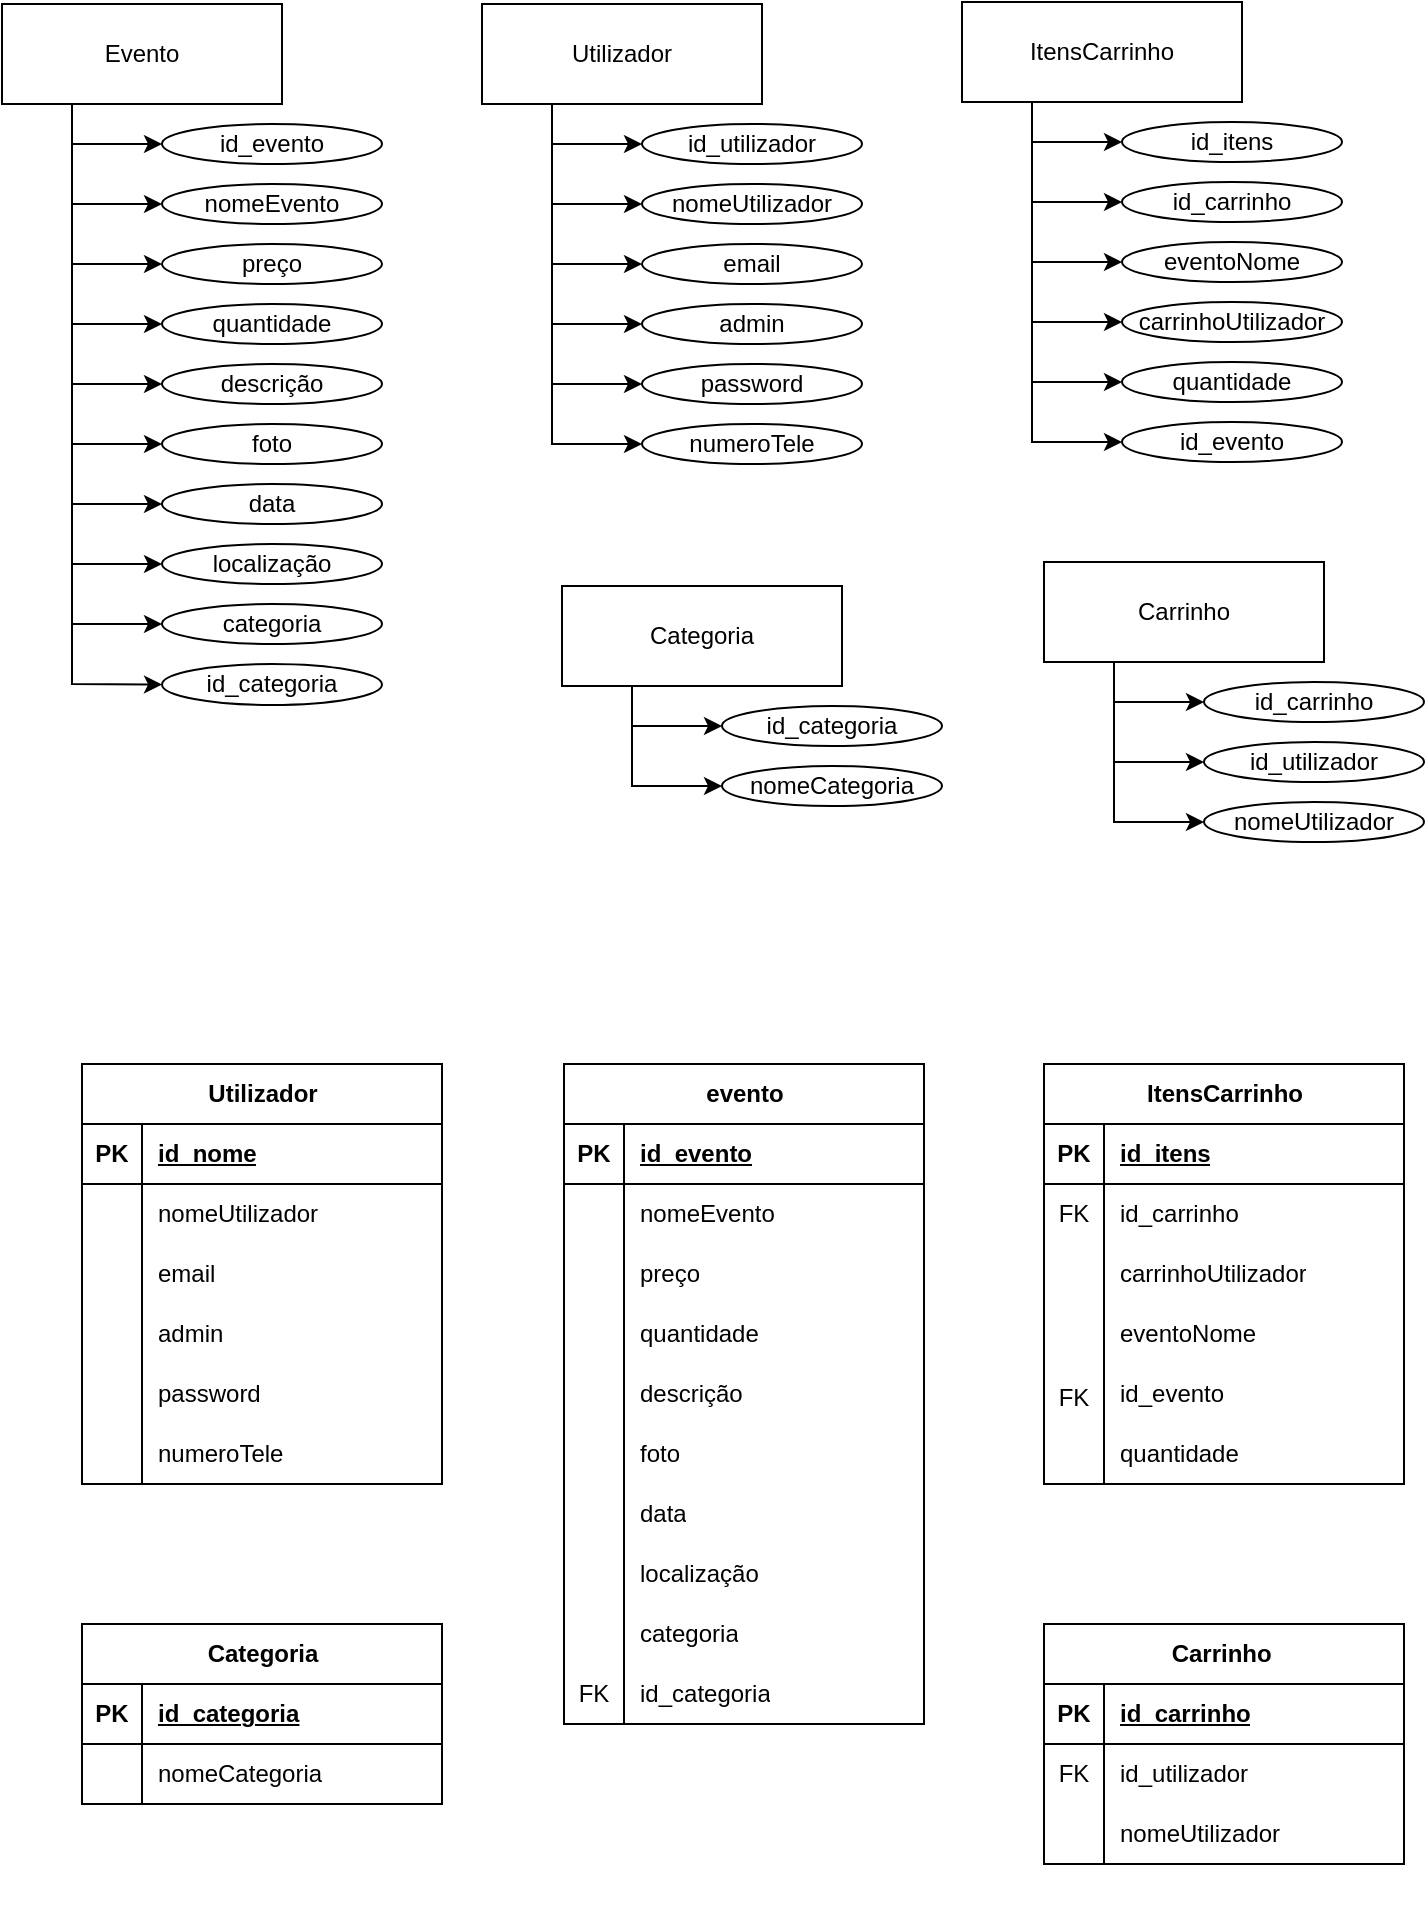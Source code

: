 <mxfile version="24.5.4" type="github">
  <diagram name="Página-1" id="ETvfB3xh4Qi0G8t4deMg">
    <mxGraphModel dx="1114" dy="600" grid="1" gridSize="10" guides="1" tooltips="1" connect="1" arrows="1" fold="1" page="1" pageScale="1" pageWidth="827" pageHeight="1169" math="0" shadow="0">
      <root>
        <mxCell id="0" />
        <mxCell id="1" parent="0" />
        <mxCell id="bmnRUb1ds4gR0uQBkhOw-1" value="Evento" style="rounded=0;whiteSpace=wrap;html=1;" vertex="1" parent="1">
          <mxGeometry x="40" y="150" width="140" height="50" as="geometry" />
        </mxCell>
        <mxCell id="bmnRUb1ds4gR0uQBkhOw-3" value="id_evento" style="ellipse;whiteSpace=wrap;html=1;" vertex="1" parent="1">
          <mxGeometry x="120" y="210" width="110" height="20" as="geometry" />
        </mxCell>
        <mxCell id="bmnRUb1ds4gR0uQBkhOw-5" value="nomeEvento" style="ellipse;whiteSpace=wrap;html=1;" vertex="1" parent="1">
          <mxGeometry x="120" y="240" width="110" height="20" as="geometry" />
        </mxCell>
        <mxCell id="bmnRUb1ds4gR0uQBkhOw-6" value="preço&lt;span style=&quot;color: rgba(0, 0, 0, 0); font-family: monospace; font-size: 0px; text-align: start; text-wrap: nowrap;&quot;&gt;%3CmxGraphModel%3E%3Croot%3E%3CmxCell%20id%3D%220%22%2F%3E%3CmxCell%20id%3D%221%22%20parent%3D%220%22%2F%3E%3CmxCell%20id%3D%222%22%20value%3D%22id_utilizador%22%20style%3D%22ellipse%3BwhiteSpace%3Dwrap%3Bhtml%3D1%3B%22%20vertex%3D%221%22%20parent%3D%221%22%3E%3CmxGeometry%20x%3D%22160%22%20y%3D%22210%22%20width%3D%22110%22%20height%3D%2230%22%20as%3D%22geometry%22%2F%3E%3C%2FmxCell%3E%3C%2Froot%3E%3C%2FmxGraphModel%3E&lt;/span&gt;" style="ellipse;whiteSpace=wrap;html=1;" vertex="1" parent="1">
          <mxGeometry x="120" y="270" width="110" height="20" as="geometry" />
        </mxCell>
        <mxCell id="bmnRUb1ds4gR0uQBkhOw-7" value="quantidade" style="ellipse;whiteSpace=wrap;html=1;" vertex="1" parent="1">
          <mxGeometry x="120" y="300" width="110" height="20" as="geometry" />
        </mxCell>
        <mxCell id="bmnRUb1ds4gR0uQBkhOw-8" value="descrição&lt;span style=&quot;color: rgba(0, 0, 0, 0); font-family: monospace; font-size: 0px; text-align: start; text-wrap: nowrap;&quot;&gt;%3CmxGraphModel%3E%3Croot%3E%3CmxCell%20id%3D%220%22%2F%3E%3CmxCell%20id%3D%221%22%20parent%3D%220%22%2F%3E%3CmxCell%20id%3D%222%22%20value%3D%22pre%C3%A7o%26lt%3Bspan%20style%3D%26quot%3Bcolor%3A%20rgba(0%2C%200%2C%200%2C%200)%3B%20font-family%3A%20monospace%3B%20font-size%3A%200px%3B%20text-align%3A%20start%3B%20text-wrap%3A%20nowrap%3B%26quot%3B%26gt%3B%253CmxGraphModel%253E%253Croot%253E%253CmxCell%2520id%253D%25220%2522%252F%253E%253CmxCell%2520id%253D%25221%2522%2520parent%253D%25220%2522%252F%253E%253CmxCell%2520id%253D%25222%2522%2520value%253D%2522id_utilizador%2522%2520style%253D%2522ellipse%253BwhiteSpace%253Dwrap%253Bhtml%253D1%253B%2522%2520vertex%253D%25221%2522%2520parent%253D%25221%2522%253E%253CmxGeometry%2520x%253D%2522160%2522%2520y%253D%2522210%2522%2520width%253D%2522110%2522%2520height%253D%252230%2522%2520as%253D%2522geometry%2522%252F%253E%253C%252FmxCell%253E%253C%252Froot%253E%253C%252FmxGraphModel%253E%26lt%3B%2Fspan%26gt%3B%22%20style%3D%22ellipse%3BwhiteSpace%3Dwrap%3Bhtml%3D1%3B%22%20vertex%3D%221%22%20parent%3D%221%22%3E%3CmxGeometry%20x%3D%22160%22%20y%3D%22290%22%20width%3D%22110%22%20height%3D%2230%22%20as%3D%22geometry%22%2F%3E%3C%2FmxCell%3E%3C%2Froot%3E%3C%2FmxGraphModel%3E&lt;/span&gt;" style="ellipse;whiteSpace=wrap;html=1;" vertex="1" parent="1">
          <mxGeometry x="120" y="330" width="110" height="20" as="geometry" />
        </mxCell>
        <mxCell id="bmnRUb1ds4gR0uQBkhOw-9" value="foto" style="ellipse;whiteSpace=wrap;html=1;" vertex="1" parent="1">
          <mxGeometry x="120" y="360" width="110" height="20" as="geometry" />
        </mxCell>
        <mxCell id="bmnRUb1ds4gR0uQBkhOw-10" value="data&lt;span style=&quot;color: rgba(0, 0, 0, 0); font-family: monospace; font-size: 0px; text-align: start; text-wrap: nowrap;&quot;&gt;%3CmxGraphModel%3E%3Croot%3E%3CmxCell%20id%3D%220%22%2F%3E%3CmxCell%20id%3D%221%22%20parent%3D%220%22%2F%3E%3CmxCell%20id%3D%222%22%20value%3D%22pre%C3%A7o%26lt%3Bspan%20style%3D%26quot%3Bcolor%3A%20rgba(0%2C%200%2C%200%2C%200)%3B%20font-family%3A%20monospace%3B%20font-size%3A%200px%3B%20text-align%3A%20start%3B%20text-wrap%3A%20nowrap%3B%26quot%3B%26gt%3B%253CmxGraphModel%253E%253Croot%253E%253CmxCell%2520id%253D%25220%2522%252F%253E%253CmxCell%2520id%253D%25221%2522%2520parent%253D%25220%2522%252F%253E%253CmxCell%2520id%253D%25222%2522%2520value%253D%2522id_utilizador%2522%2520style%253D%2522ellipse%253BwhiteSpace%253Dwrap%253Bhtml%253D1%253B%2522%2520vertex%253D%25221%2522%2520parent%253D%25221%2522%253E%253CmxGeometry%2520x%253D%2522160%2522%2520y%253D%2522210%2522%2520width%253D%2522110%2522%2520height%253D%252230%2522%2520as%253D%2522geometry%2522%252F%253E%253C%252FmxCell%253E%253C%252Froot%253E%253C%252FmxGraphModel%253E%26lt%3B%2Fspan%26gt%3B%22%20style%3D%22ellipse%3BwhiteSpace%3Dwrap%3Bhtml%3D1%3B%22%20vertex%3D%221%22%20parent%3D%221%22%3E%3CmxGeometry%20x%3D%22160%22%20y%3D%22290%22%20width%3D%22110%22%20height%3D%2230%22%20as%3D%22geometry%22%2F%3E%3C%2FmxCell%3E%3C%2Froot%3E%3C%2FmxGraphModel%3E&lt;/span&gt;" style="ellipse;whiteSpace=wrap;html=1;" vertex="1" parent="1">
          <mxGeometry x="120" y="390" width="110" height="20" as="geometry" />
        </mxCell>
        <mxCell id="bmnRUb1ds4gR0uQBkhOw-11" value="localização" style="ellipse;whiteSpace=wrap;html=1;" vertex="1" parent="1">
          <mxGeometry x="120" y="420" width="110" height="20" as="geometry" />
        </mxCell>
        <mxCell id="bmnRUb1ds4gR0uQBkhOw-13" value="id_categoria" style="ellipse;whiteSpace=wrap;html=1;" vertex="1" parent="1">
          <mxGeometry x="120" y="480" width="110" height="20.5" as="geometry" />
        </mxCell>
        <mxCell id="bmnRUb1ds4gR0uQBkhOw-14" value="categoria" style="ellipse;whiteSpace=wrap;html=1;" vertex="1" parent="1">
          <mxGeometry x="120" y="450" width="110" height="20" as="geometry" />
        </mxCell>
        <mxCell id="bmnRUb1ds4gR0uQBkhOw-15" value="" style="endArrow=classic;html=1;rounded=0;exitX=0.25;exitY=1;exitDx=0;exitDy=0;entryX=0;entryY=0.5;entryDx=0;entryDy=0;" edge="1" parent="1" source="bmnRUb1ds4gR0uQBkhOw-1" target="bmnRUb1ds4gR0uQBkhOw-3">
          <mxGeometry width="50" height="50" relative="1" as="geometry">
            <mxPoint x="350" y="410" as="sourcePoint" />
            <mxPoint x="400" y="360" as="targetPoint" />
            <Array as="points">
              <mxPoint x="75" y="220" />
            </Array>
          </mxGeometry>
        </mxCell>
        <mxCell id="bmnRUb1ds4gR0uQBkhOw-16" value="" style="endArrow=classic;html=1;rounded=0;exitX=0.25;exitY=1;exitDx=0;exitDy=0;entryX=0;entryY=0.5;entryDx=0;entryDy=0;" edge="1" parent="1" source="bmnRUb1ds4gR0uQBkhOw-1" target="bmnRUb1ds4gR0uQBkhOw-5">
          <mxGeometry width="50" height="50" relative="1" as="geometry">
            <mxPoint x="75" y="200" as="sourcePoint" />
            <mxPoint x="120" y="220" as="targetPoint" />
            <Array as="points">
              <mxPoint x="75" y="250" />
            </Array>
          </mxGeometry>
        </mxCell>
        <mxCell id="bmnRUb1ds4gR0uQBkhOw-17" value="" style="endArrow=classic;html=1;rounded=0;exitX=0.25;exitY=1;exitDx=0;exitDy=0;entryX=0;entryY=0.5;entryDx=0;entryDy=0;" edge="1" parent="1" source="bmnRUb1ds4gR0uQBkhOw-1" target="bmnRUb1ds4gR0uQBkhOw-6">
          <mxGeometry width="50" height="50" relative="1" as="geometry">
            <mxPoint x="75" y="260" as="sourcePoint" />
            <mxPoint x="120" y="280" as="targetPoint" />
            <Array as="points">
              <mxPoint x="75" y="280" />
            </Array>
          </mxGeometry>
        </mxCell>
        <mxCell id="bmnRUb1ds4gR0uQBkhOw-18" value="" style="endArrow=classic;html=1;rounded=0;exitX=0.25;exitY=1;exitDx=0;exitDy=0;entryX=0;entryY=0.5;entryDx=0;entryDy=0;" edge="1" parent="1" source="bmnRUb1ds4gR0uQBkhOw-1" target="bmnRUb1ds4gR0uQBkhOw-7">
          <mxGeometry width="50" height="50" relative="1" as="geometry">
            <mxPoint x="75" y="290" as="sourcePoint" />
            <mxPoint x="120" y="310" as="targetPoint" />
            <Array as="points">
              <mxPoint x="75" y="310" />
            </Array>
          </mxGeometry>
        </mxCell>
        <mxCell id="bmnRUb1ds4gR0uQBkhOw-19" value="" style="endArrow=classic;html=1;rounded=0;exitX=0.25;exitY=1;exitDx=0;exitDy=0;entryX=0;entryY=0.5;entryDx=0;entryDy=0;" edge="1" parent="1" source="bmnRUb1ds4gR0uQBkhOw-1" target="bmnRUb1ds4gR0uQBkhOw-8">
          <mxGeometry width="50" height="50" relative="1" as="geometry">
            <mxPoint x="75" y="320" as="sourcePoint" />
            <mxPoint x="120" y="340" as="targetPoint" />
            <Array as="points">
              <mxPoint x="75" y="340" />
            </Array>
          </mxGeometry>
        </mxCell>
        <mxCell id="bmnRUb1ds4gR0uQBkhOw-20" value="" style="endArrow=classic;html=1;rounded=0;exitX=0.25;exitY=1;exitDx=0;exitDy=0;entryX=0;entryY=0.5;entryDx=0;entryDy=0;" edge="1" parent="1" source="bmnRUb1ds4gR0uQBkhOw-1" target="bmnRUb1ds4gR0uQBkhOw-9">
          <mxGeometry width="50" height="50" relative="1" as="geometry">
            <mxPoint x="75" y="345" as="sourcePoint" />
            <mxPoint x="120" y="365" as="targetPoint" />
            <Array as="points">
              <mxPoint x="75" y="370" />
            </Array>
          </mxGeometry>
        </mxCell>
        <mxCell id="bmnRUb1ds4gR0uQBkhOw-21" value="" style="endArrow=classic;html=1;rounded=0;exitX=0.25;exitY=1;exitDx=0;exitDy=0;entryX=0;entryY=0.5;entryDx=0;entryDy=0;" edge="1" parent="1" source="bmnRUb1ds4gR0uQBkhOw-1" target="bmnRUb1ds4gR0uQBkhOw-10">
          <mxGeometry width="50" height="50" relative="1" as="geometry">
            <mxPoint x="75" y="380" as="sourcePoint" />
            <mxPoint x="120" y="400" as="targetPoint" />
            <Array as="points">
              <mxPoint x="75" y="400" />
            </Array>
          </mxGeometry>
        </mxCell>
        <mxCell id="bmnRUb1ds4gR0uQBkhOw-22" value="" style="endArrow=classic;html=1;rounded=0;exitX=0.25;exitY=1;exitDx=0;exitDy=0;entryX=0;entryY=0.5;entryDx=0;entryDy=0;" edge="1" parent="1" source="bmnRUb1ds4gR0uQBkhOw-1" target="bmnRUb1ds4gR0uQBkhOw-11">
          <mxGeometry width="50" height="50" relative="1" as="geometry">
            <mxPoint x="75" y="410" as="sourcePoint" />
            <mxPoint x="120" y="430" as="targetPoint" />
            <Array as="points">
              <mxPoint x="75" y="430" />
            </Array>
          </mxGeometry>
        </mxCell>
        <mxCell id="bmnRUb1ds4gR0uQBkhOw-23" value="" style="endArrow=classic;html=1;rounded=0;exitX=0.25;exitY=1;exitDx=0;exitDy=0;entryX=0;entryY=0.5;entryDx=0;entryDy=0;" edge="1" parent="1" source="bmnRUb1ds4gR0uQBkhOw-1" target="bmnRUb1ds4gR0uQBkhOw-14">
          <mxGeometry width="50" height="50" relative="1" as="geometry">
            <mxPoint x="75" y="440" as="sourcePoint" />
            <mxPoint x="120" y="460" as="targetPoint" />
            <Array as="points">
              <mxPoint x="75" y="460" />
            </Array>
          </mxGeometry>
        </mxCell>
        <mxCell id="bmnRUb1ds4gR0uQBkhOw-24" value="" style="endArrow=classic;html=1;rounded=0;exitX=0.25;exitY=1;exitDx=0;exitDy=0;entryX=0;entryY=0.5;entryDx=0;entryDy=0;" edge="1" parent="1" source="bmnRUb1ds4gR0uQBkhOw-1" target="bmnRUb1ds4gR0uQBkhOw-13">
          <mxGeometry width="50" height="50" relative="1" as="geometry">
            <mxPoint x="75" y="470" as="sourcePoint" />
            <mxPoint x="120" y="490" as="targetPoint" />
            <Array as="points">
              <mxPoint x="75" y="490" />
            </Array>
          </mxGeometry>
        </mxCell>
        <mxCell id="bmnRUb1ds4gR0uQBkhOw-50" value="Utilizador" style="rounded=0;whiteSpace=wrap;html=1;" vertex="1" parent="1">
          <mxGeometry x="280" y="150" width="140" height="50" as="geometry" />
        </mxCell>
        <mxCell id="bmnRUb1ds4gR0uQBkhOw-51" value="id_utilizador" style="ellipse;whiteSpace=wrap;html=1;" vertex="1" parent="1">
          <mxGeometry x="360" y="210" width="110" height="20" as="geometry" />
        </mxCell>
        <mxCell id="bmnRUb1ds4gR0uQBkhOw-52" value="nomeUtilizador" style="ellipse;whiteSpace=wrap;html=1;" vertex="1" parent="1">
          <mxGeometry x="360" y="240" width="110" height="20" as="geometry" />
        </mxCell>
        <mxCell id="bmnRUb1ds4gR0uQBkhOw-53" value="email" style="ellipse;whiteSpace=wrap;html=1;" vertex="1" parent="1">
          <mxGeometry x="360" y="270" width="110" height="20" as="geometry" />
        </mxCell>
        <mxCell id="bmnRUb1ds4gR0uQBkhOw-54" value="admin" style="ellipse;whiteSpace=wrap;html=1;" vertex="1" parent="1">
          <mxGeometry x="360" y="300" width="110" height="20" as="geometry" />
        </mxCell>
        <mxCell id="bmnRUb1ds4gR0uQBkhOw-55" value="password" style="ellipse;whiteSpace=wrap;html=1;" vertex="1" parent="1">
          <mxGeometry x="360" y="330" width="110" height="20" as="geometry" />
        </mxCell>
        <mxCell id="bmnRUb1ds4gR0uQBkhOw-56" value="numeroTele" style="ellipse;whiteSpace=wrap;html=1;" vertex="1" parent="1">
          <mxGeometry x="360" y="360" width="110" height="20" as="geometry" />
        </mxCell>
        <mxCell id="bmnRUb1ds4gR0uQBkhOw-62" value="" style="endArrow=classic;html=1;rounded=0;exitX=0.25;exitY=1;exitDx=0;exitDy=0;entryX=0;entryY=0.5;entryDx=0;entryDy=0;" edge="1" parent="1" source="bmnRUb1ds4gR0uQBkhOw-50" target="bmnRUb1ds4gR0uQBkhOw-51">
          <mxGeometry width="50" height="50" relative="1" as="geometry">
            <mxPoint x="590" y="410" as="sourcePoint" />
            <mxPoint x="640" y="360" as="targetPoint" />
            <Array as="points">
              <mxPoint x="315" y="220" />
            </Array>
          </mxGeometry>
        </mxCell>
        <mxCell id="bmnRUb1ds4gR0uQBkhOw-63" value="" style="endArrow=classic;html=1;rounded=0;exitX=0.25;exitY=1;exitDx=0;exitDy=0;entryX=0;entryY=0.5;entryDx=0;entryDy=0;" edge="1" parent="1" source="bmnRUb1ds4gR0uQBkhOw-50" target="bmnRUb1ds4gR0uQBkhOw-52">
          <mxGeometry width="50" height="50" relative="1" as="geometry">
            <mxPoint x="315" y="200" as="sourcePoint" />
            <mxPoint x="360" y="220" as="targetPoint" />
            <Array as="points">
              <mxPoint x="315" y="250" />
            </Array>
          </mxGeometry>
        </mxCell>
        <mxCell id="bmnRUb1ds4gR0uQBkhOw-64" value="" style="endArrow=classic;html=1;rounded=0;exitX=0.25;exitY=1;exitDx=0;exitDy=0;entryX=0;entryY=0.5;entryDx=0;entryDy=0;" edge="1" parent="1" source="bmnRUb1ds4gR0uQBkhOw-50" target="bmnRUb1ds4gR0uQBkhOw-53">
          <mxGeometry width="50" height="50" relative="1" as="geometry">
            <mxPoint x="315" y="260" as="sourcePoint" />
            <mxPoint x="360" y="280" as="targetPoint" />
            <Array as="points">
              <mxPoint x="315" y="280" />
            </Array>
          </mxGeometry>
        </mxCell>
        <mxCell id="bmnRUb1ds4gR0uQBkhOw-65" value="" style="endArrow=classic;html=1;rounded=0;exitX=0.25;exitY=1;exitDx=0;exitDy=0;entryX=0;entryY=0.5;entryDx=0;entryDy=0;" edge="1" parent="1" source="bmnRUb1ds4gR0uQBkhOw-50" target="bmnRUb1ds4gR0uQBkhOw-54">
          <mxGeometry width="50" height="50" relative="1" as="geometry">
            <mxPoint x="315" y="290" as="sourcePoint" />
            <mxPoint x="360" y="310" as="targetPoint" />
            <Array as="points">
              <mxPoint x="315" y="310" />
            </Array>
          </mxGeometry>
        </mxCell>
        <mxCell id="bmnRUb1ds4gR0uQBkhOw-66" value="" style="endArrow=classic;html=1;rounded=0;exitX=0.25;exitY=1;exitDx=0;exitDy=0;entryX=0;entryY=0.5;entryDx=0;entryDy=0;" edge="1" parent="1" source="bmnRUb1ds4gR0uQBkhOw-50" target="bmnRUb1ds4gR0uQBkhOw-55">
          <mxGeometry width="50" height="50" relative="1" as="geometry">
            <mxPoint x="315" y="320" as="sourcePoint" />
            <mxPoint x="360" y="340" as="targetPoint" />
            <Array as="points">
              <mxPoint x="315" y="340" />
            </Array>
          </mxGeometry>
        </mxCell>
        <mxCell id="bmnRUb1ds4gR0uQBkhOw-67" value="" style="endArrow=classic;html=1;rounded=0;exitX=0.25;exitY=1;exitDx=0;exitDy=0;entryX=0;entryY=0.5;entryDx=0;entryDy=0;" edge="1" parent="1" source="bmnRUb1ds4gR0uQBkhOw-50" target="bmnRUb1ds4gR0uQBkhOw-56">
          <mxGeometry width="50" height="50" relative="1" as="geometry">
            <mxPoint x="315" y="345" as="sourcePoint" />
            <mxPoint x="360" y="365" as="targetPoint" />
            <Array as="points">
              <mxPoint x="315" y="370" />
            </Array>
          </mxGeometry>
        </mxCell>
        <mxCell id="bmnRUb1ds4gR0uQBkhOw-73" value="ItensCarrinho" style="rounded=0;whiteSpace=wrap;html=1;" vertex="1" parent="1">
          <mxGeometry x="520" y="149" width="140" height="50" as="geometry" />
        </mxCell>
        <mxCell id="bmnRUb1ds4gR0uQBkhOw-74" value="id_itens" style="ellipse;whiteSpace=wrap;html=1;" vertex="1" parent="1">
          <mxGeometry x="600" y="209" width="110" height="20" as="geometry" />
        </mxCell>
        <mxCell id="bmnRUb1ds4gR0uQBkhOw-75" value="id_carrinho" style="ellipse;whiteSpace=wrap;html=1;" vertex="1" parent="1">
          <mxGeometry x="600" y="239" width="110" height="20" as="geometry" />
        </mxCell>
        <mxCell id="bmnRUb1ds4gR0uQBkhOw-76" value="eventoNome" style="ellipse;whiteSpace=wrap;html=1;" vertex="1" parent="1">
          <mxGeometry x="600" y="269" width="110" height="20" as="geometry" />
        </mxCell>
        <mxCell id="bmnRUb1ds4gR0uQBkhOw-77" value="carrinhoUtilizador" style="ellipse;whiteSpace=wrap;html=1;" vertex="1" parent="1">
          <mxGeometry x="600" y="299" width="110" height="20" as="geometry" />
        </mxCell>
        <mxCell id="bmnRUb1ds4gR0uQBkhOw-78" value="quantidade" style="ellipse;whiteSpace=wrap;html=1;" vertex="1" parent="1">
          <mxGeometry x="600" y="329" width="110" height="20" as="geometry" />
        </mxCell>
        <mxCell id="bmnRUb1ds4gR0uQBkhOw-79" value="id_evento" style="ellipse;whiteSpace=wrap;html=1;" vertex="1" parent="1">
          <mxGeometry x="600" y="359" width="110" height="20" as="geometry" />
        </mxCell>
        <mxCell id="bmnRUb1ds4gR0uQBkhOw-81" value="" style="endArrow=classic;html=1;rounded=0;exitX=0.25;exitY=1;exitDx=0;exitDy=0;entryX=0;entryY=0.5;entryDx=0;entryDy=0;" edge="1" parent="1" source="bmnRUb1ds4gR0uQBkhOw-73" target="bmnRUb1ds4gR0uQBkhOw-74">
          <mxGeometry width="50" height="50" relative="1" as="geometry">
            <mxPoint x="830" y="409" as="sourcePoint" />
            <mxPoint x="880" y="359" as="targetPoint" />
            <Array as="points">
              <mxPoint x="555" y="219" />
            </Array>
          </mxGeometry>
        </mxCell>
        <mxCell id="bmnRUb1ds4gR0uQBkhOw-82" value="" style="endArrow=classic;html=1;rounded=0;exitX=0.25;exitY=1;exitDx=0;exitDy=0;entryX=0;entryY=0.5;entryDx=0;entryDy=0;" edge="1" parent="1" source="bmnRUb1ds4gR0uQBkhOw-73" target="bmnRUb1ds4gR0uQBkhOw-75">
          <mxGeometry width="50" height="50" relative="1" as="geometry">
            <mxPoint x="555" y="199" as="sourcePoint" />
            <mxPoint x="600" y="219" as="targetPoint" />
            <Array as="points">
              <mxPoint x="555" y="249" />
            </Array>
          </mxGeometry>
        </mxCell>
        <mxCell id="bmnRUb1ds4gR0uQBkhOw-83" value="" style="endArrow=classic;html=1;rounded=0;exitX=0.25;exitY=1;exitDx=0;exitDy=0;entryX=0;entryY=0.5;entryDx=0;entryDy=0;" edge="1" parent="1" source="bmnRUb1ds4gR0uQBkhOw-73" target="bmnRUb1ds4gR0uQBkhOw-76">
          <mxGeometry width="50" height="50" relative="1" as="geometry">
            <mxPoint x="555" y="259" as="sourcePoint" />
            <mxPoint x="600" y="279" as="targetPoint" />
            <Array as="points">
              <mxPoint x="555" y="279" />
            </Array>
          </mxGeometry>
        </mxCell>
        <mxCell id="bmnRUb1ds4gR0uQBkhOw-84" value="" style="endArrow=classic;html=1;rounded=0;exitX=0.25;exitY=1;exitDx=0;exitDy=0;entryX=0;entryY=0.5;entryDx=0;entryDy=0;" edge="1" parent="1" source="bmnRUb1ds4gR0uQBkhOw-73" target="bmnRUb1ds4gR0uQBkhOw-77">
          <mxGeometry width="50" height="50" relative="1" as="geometry">
            <mxPoint x="555" y="289" as="sourcePoint" />
            <mxPoint x="600" y="309" as="targetPoint" />
            <Array as="points">
              <mxPoint x="555" y="309" />
            </Array>
          </mxGeometry>
        </mxCell>
        <mxCell id="bmnRUb1ds4gR0uQBkhOw-85" value="" style="endArrow=classic;html=1;rounded=0;exitX=0.25;exitY=1;exitDx=0;exitDy=0;entryX=0;entryY=0.5;entryDx=0;entryDy=0;" edge="1" parent="1" source="bmnRUb1ds4gR0uQBkhOw-73" target="bmnRUb1ds4gR0uQBkhOw-78">
          <mxGeometry width="50" height="50" relative="1" as="geometry">
            <mxPoint x="555" y="319" as="sourcePoint" />
            <mxPoint x="600" y="339" as="targetPoint" />
            <Array as="points">
              <mxPoint x="555" y="339" />
            </Array>
          </mxGeometry>
        </mxCell>
        <mxCell id="bmnRUb1ds4gR0uQBkhOw-86" value="" style="endArrow=classic;html=1;rounded=0;exitX=0.25;exitY=1;exitDx=0;exitDy=0;entryX=0;entryY=0.5;entryDx=0;entryDy=0;" edge="1" parent="1" source="bmnRUb1ds4gR0uQBkhOw-73" target="bmnRUb1ds4gR0uQBkhOw-79">
          <mxGeometry width="50" height="50" relative="1" as="geometry">
            <mxPoint x="555" y="344" as="sourcePoint" />
            <mxPoint x="600" y="364" as="targetPoint" />
            <Array as="points">
              <mxPoint x="555" y="369" />
            </Array>
          </mxGeometry>
        </mxCell>
        <mxCell id="bmnRUb1ds4gR0uQBkhOw-88" value="Carrinho" style="rounded=0;whiteSpace=wrap;html=1;" vertex="1" parent="1">
          <mxGeometry x="561" y="429" width="140" height="50" as="geometry" />
        </mxCell>
        <mxCell id="bmnRUb1ds4gR0uQBkhOw-89" value="id_carrinho" style="ellipse;whiteSpace=wrap;html=1;" vertex="1" parent="1">
          <mxGeometry x="641" y="489" width="110" height="20" as="geometry" />
        </mxCell>
        <mxCell id="bmnRUb1ds4gR0uQBkhOw-90" value="id_utilizador" style="ellipse;whiteSpace=wrap;html=1;" vertex="1" parent="1">
          <mxGeometry x="641" y="519" width="110" height="20" as="geometry" />
        </mxCell>
        <mxCell id="bmnRUb1ds4gR0uQBkhOw-91" value="nomeUtilizador" style="ellipse;whiteSpace=wrap;html=1;" vertex="1" parent="1">
          <mxGeometry x="641" y="549" width="110" height="20" as="geometry" />
        </mxCell>
        <mxCell id="bmnRUb1ds4gR0uQBkhOw-95" value="" style="endArrow=classic;html=1;rounded=0;exitX=0.25;exitY=1;exitDx=0;exitDy=0;entryX=0;entryY=0.5;entryDx=0;entryDy=0;" edge="1" parent="1" source="bmnRUb1ds4gR0uQBkhOw-88" target="bmnRUb1ds4gR0uQBkhOw-89">
          <mxGeometry width="50" height="50" relative="1" as="geometry">
            <mxPoint x="871" y="689" as="sourcePoint" />
            <mxPoint x="921" y="639" as="targetPoint" />
            <Array as="points">
              <mxPoint x="596" y="499" />
            </Array>
          </mxGeometry>
        </mxCell>
        <mxCell id="bmnRUb1ds4gR0uQBkhOw-96" value="" style="endArrow=classic;html=1;rounded=0;exitX=0.25;exitY=1;exitDx=0;exitDy=0;entryX=0;entryY=0.5;entryDx=0;entryDy=0;" edge="1" parent="1" source="bmnRUb1ds4gR0uQBkhOw-88" target="bmnRUb1ds4gR0uQBkhOw-90">
          <mxGeometry width="50" height="50" relative="1" as="geometry">
            <mxPoint x="596" y="479" as="sourcePoint" />
            <mxPoint x="641" y="499" as="targetPoint" />
            <Array as="points">
              <mxPoint x="596" y="529" />
            </Array>
          </mxGeometry>
        </mxCell>
        <mxCell id="bmnRUb1ds4gR0uQBkhOw-97" value="" style="endArrow=classic;html=1;rounded=0;exitX=0.25;exitY=1;exitDx=0;exitDy=0;entryX=0;entryY=0.5;entryDx=0;entryDy=0;" edge="1" parent="1" source="bmnRUb1ds4gR0uQBkhOw-88" target="bmnRUb1ds4gR0uQBkhOw-91">
          <mxGeometry width="50" height="50" relative="1" as="geometry">
            <mxPoint x="596" y="539" as="sourcePoint" />
            <mxPoint x="641" y="559" as="targetPoint" />
            <Array as="points">
              <mxPoint x="596" y="559" />
            </Array>
          </mxGeometry>
        </mxCell>
        <mxCell id="bmnRUb1ds4gR0uQBkhOw-101" value="Categoria" style="rounded=0;whiteSpace=wrap;html=1;" vertex="1" parent="1">
          <mxGeometry x="320" y="441" width="140" height="50" as="geometry" />
        </mxCell>
        <mxCell id="bmnRUb1ds4gR0uQBkhOw-102" value="id_categoria" style="ellipse;whiteSpace=wrap;html=1;" vertex="1" parent="1">
          <mxGeometry x="400" y="501" width="110" height="20" as="geometry" />
        </mxCell>
        <mxCell id="bmnRUb1ds4gR0uQBkhOw-103" value="nomeCategoria" style="ellipse;whiteSpace=wrap;html=1;" vertex="1" parent="1">
          <mxGeometry x="400" y="531" width="110" height="20" as="geometry" />
        </mxCell>
        <mxCell id="bmnRUb1ds4gR0uQBkhOw-106" value="" style="endArrow=classic;html=1;rounded=0;exitX=0.25;exitY=1;exitDx=0;exitDy=0;entryX=0;entryY=0.5;entryDx=0;entryDy=0;" edge="1" parent="1" source="bmnRUb1ds4gR0uQBkhOw-101" target="bmnRUb1ds4gR0uQBkhOw-102">
          <mxGeometry width="50" height="50" relative="1" as="geometry">
            <mxPoint x="630" y="701" as="sourcePoint" />
            <mxPoint x="680" y="651" as="targetPoint" />
            <Array as="points">
              <mxPoint x="355" y="511" />
            </Array>
          </mxGeometry>
        </mxCell>
        <mxCell id="bmnRUb1ds4gR0uQBkhOw-107" value="" style="endArrow=classic;html=1;rounded=0;exitX=0.25;exitY=1;exitDx=0;exitDy=0;entryX=0;entryY=0.5;entryDx=0;entryDy=0;" edge="1" parent="1" source="bmnRUb1ds4gR0uQBkhOw-101" target="bmnRUb1ds4gR0uQBkhOw-103">
          <mxGeometry width="50" height="50" relative="1" as="geometry">
            <mxPoint x="355" y="491" as="sourcePoint" />
            <mxPoint x="400" y="511" as="targetPoint" />
            <Array as="points">
              <mxPoint x="355" y="541" />
            </Array>
          </mxGeometry>
        </mxCell>
        <mxCell id="bmnRUb1ds4gR0uQBkhOw-110" value="Utilizador" style="shape=table;startSize=30;container=1;collapsible=1;childLayout=tableLayout;fixedRows=1;rowLines=0;fontStyle=1;align=center;resizeLast=1;html=1;" vertex="1" parent="1">
          <mxGeometry x="80" y="680" width="180" height="210" as="geometry" />
        </mxCell>
        <mxCell id="bmnRUb1ds4gR0uQBkhOw-111" value="" style="shape=tableRow;horizontal=0;startSize=0;swimlaneHead=0;swimlaneBody=0;fillColor=none;collapsible=0;dropTarget=0;points=[[0,0.5],[1,0.5]];portConstraint=eastwest;top=0;left=0;right=0;bottom=1;" vertex="1" parent="bmnRUb1ds4gR0uQBkhOw-110">
          <mxGeometry y="30" width="180" height="30" as="geometry" />
        </mxCell>
        <mxCell id="bmnRUb1ds4gR0uQBkhOw-112" value="PK" style="shape=partialRectangle;connectable=0;fillColor=none;top=0;left=0;bottom=0;right=0;fontStyle=1;overflow=hidden;whiteSpace=wrap;html=1;" vertex="1" parent="bmnRUb1ds4gR0uQBkhOw-111">
          <mxGeometry width="30" height="30" as="geometry">
            <mxRectangle width="30" height="30" as="alternateBounds" />
          </mxGeometry>
        </mxCell>
        <mxCell id="bmnRUb1ds4gR0uQBkhOw-113" value="id_nome" style="shape=partialRectangle;connectable=0;fillColor=none;top=0;left=0;bottom=0;right=0;align=left;spacingLeft=6;fontStyle=5;overflow=hidden;whiteSpace=wrap;html=1;" vertex="1" parent="bmnRUb1ds4gR0uQBkhOw-111">
          <mxGeometry x="30" width="150" height="30" as="geometry">
            <mxRectangle width="150" height="30" as="alternateBounds" />
          </mxGeometry>
        </mxCell>
        <mxCell id="bmnRUb1ds4gR0uQBkhOw-114" value="" style="shape=tableRow;horizontal=0;startSize=0;swimlaneHead=0;swimlaneBody=0;fillColor=none;collapsible=0;dropTarget=0;points=[[0,0.5],[1,0.5]];portConstraint=eastwest;top=0;left=0;right=0;bottom=0;" vertex="1" parent="bmnRUb1ds4gR0uQBkhOw-110">
          <mxGeometry y="60" width="180" height="30" as="geometry" />
        </mxCell>
        <mxCell id="bmnRUb1ds4gR0uQBkhOw-115" value="" style="shape=partialRectangle;connectable=0;fillColor=none;top=0;left=0;bottom=0;right=0;editable=1;overflow=hidden;whiteSpace=wrap;html=1;" vertex="1" parent="bmnRUb1ds4gR0uQBkhOw-114">
          <mxGeometry width="30" height="30" as="geometry">
            <mxRectangle width="30" height="30" as="alternateBounds" />
          </mxGeometry>
        </mxCell>
        <mxCell id="bmnRUb1ds4gR0uQBkhOw-116" value="nomeUtilizador" style="shape=partialRectangle;connectable=0;fillColor=none;top=0;left=0;bottom=0;right=0;align=left;spacingLeft=6;overflow=hidden;whiteSpace=wrap;html=1;" vertex="1" parent="bmnRUb1ds4gR0uQBkhOw-114">
          <mxGeometry x="30" width="150" height="30" as="geometry">
            <mxRectangle width="150" height="30" as="alternateBounds" />
          </mxGeometry>
        </mxCell>
        <mxCell id="bmnRUb1ds4gR0uQBkhOw-117" value="" style="shape=tableRow;horizontal=0;startSize=0;swimlaneHead=0;swimlaneBody=0;fillColor=none;collapsible=0;dropTarget=0;points=[[0,0.5],[1,0.5]];portConstraint=eastwest;top=0;left=0;right=0;bottom=0;" vertex="1" parent="bmnRUb1ds4gR0uQBkhOw-110">
          <mxGeometry y="90" width="180" height="30" as="geometry" />
        </mxCell>
        <mxCell id="bmnRUb1ds4gR0uQBkhOw-118" value="" style="shape=partialRectangle;connectable=0;fillColor=none;top=0;left=0;bottom=0;right=0;editable=1;overflow=hidden;whiteSpace=wrap;html=1;" vertex="1" parent="bmnRUb1ds4gR0uQBkhOw-117">
          <mxGeometry width="30" height="30" as="geometry">
            <mxRectangle width="30" height="30" as="alternateBounds" />
          </mxGeometry>
        </mxCell>
        <mxCell id="bmnRUb1ds4gR0uQBkhOw-119" value="email" style="shape=partialRectangle;connectable=0;fillColor=none;top=0;left=0;bottom=0;right=0;align=left;spacingLeft=6;overflow=hidden;whiteSpace=wrap;html=1;" vertex="1" parent="bmnRUb1ds4gR0uQBkhOw-117">
          <mxGeometry x="30" width="150" height="30" as="geometry">
            <mxRectangle width="150" height="30" as="alternateBounds" />
          </mxGeometry>
        </mxCell>
        <mxCell id="bmnRUb1ds4gR0uQBkhOw-126" style="shape=tableRow;horizontal=0;startSize=0;swimlaneHead=0;swimlaneBody=0;fillColor=none;collapsible=0;dropTarget=0;points=[[0,0.5],[1,0.5]];portConstraint=eastwest;top=0;left=0;right=0;bottom=0;" vertex="1" parent="bmnRUb1ds4gR0uQBkhOw-110">
          <mxGeometry y="120" width="180" height="30" as="geometry" />
        </mxCell>
        <mxCell id="bmnRUb1ds4gR0uQBkhOw-127" style="shape=partialRectangle;connectable=0;fillColor=none;top=0;left=0;bottom=0;right=0;editable=1;overflow=hidden;whiteSpace=wrap;html=1;" vertex="1" parent="bmnRUb1ds4gR0uQBkhOw-126">
          <mxGeometry width="30" height="30" as="geometry">
            <mxRectangle width="30" height="30" as="alternateBounds" />
          </mxGeometry>
        </mxCell>
        <mxCell id="bmnRUb1ds4gR0uQBkhOw-128" value="admin" style="shape=partialRectangle;connectable=0;fillColor=none;top=0;left=0;bottom=0;right=0;align=left;spacingLeft=6;overflow=hidden;whiteSpace=wrap;html=1;" vertex="1" parent="bmnRUb1ds4gR0uQBkhOw-126">
          <mxGeometry x="30" width="150" height="30" as="geometry">
            <mxRectangle width="150" height="30" as="alternateBounds" />
          </mxGeometry>
        </mxCell>
        <mxCell id="bmnRUb1ds4gR0uQBkhOw-129" style="shape=tableRow;horizontal=0;startSize=0;swimlaneHead=0;swimlaneBody=0;fillColor=none;collapsible=0;dropTarget=0;points=[[0,0.5],[1,0.5]];portConstraint=eastwest;top=0;left=0;right=0;bottom=0;" vertex="1" parent="bmnRUb1ds4gR0uQBkhOw-110">
          <mxGeometry y="150" width="180" height="30" as="geometry" />
        </mxCell>
        <mxCell id="bmnRUb1ds4gR0uQBkhOw-130" style="shape=partialRectangle;connectable=0;fillColor=none;top=0;left=0;bottom=0;right=0;editable=1;overflow=hidden;whiteSpace=wrap;html=1;" vertex="1" parent="bmnRUb1ds4gR0uQBkhOw-129">
          <mxGeometry width="30" height="30" as="geometry">
            <mxRectangle width="30" height="30" as="alternateBounds" />
          </mxGeometry>
        </mxCell>
        <mxCell id="bmnRUb1ds4gR0uQBkhOw-131" value="password" style="shape=partialRectangle;connectable=0;fillColor=none;top=0;left=0;bottom=0;right=0;align=left;spacingLeft=6;overflow=hidden;whiteSpace=wrap;html=1;" vertex="1" parent="bmnRUb1ds4gR0uQBkhOw-129">
          <mxGeometry x="30" width="150" height="30" as="geometry">
            <mxRectangle width="150" height="30" as="alternateBounds" />
          </mxGeometry>
        </mxCell>
        <mxCell id="bmnRUb1ds4gR0uQBkhOw-132" style="shape=tableRow;horizontal=0;startSize=0;swimlaneHead=0;swimlaneBody=0;fillColor=none;collapsible=0;dropTarget=0;points=[[0,0.5],[1,0.5]];portConstraint=eastwest;top=0;left=0;right=0;bottom=0;" vertex="1" parent="bmnRUb1ds4gR0uQBkhOw-110">
          <mxGeometry y="180" width="180" height="30" as="geometry" />
        </mxCell>
        <mxCell id="bmnRUb1ds4gR0uQBkhOw-133" style="shape=partialRectangle;connectable=0;fillColor=none;top=0;left=0;bottom=0;right=0;editable=1;overflow=hidden;whiteSpace=wrap;html=1;" vertex="1" parent="bmnRUb1ds4gR0uQBkhOw-132">
          <mxGeometry width="30" height="30" as="geometry">
            <mxRectangle width="30" height="30" as="alternateBounds" />
          </mxGeometry>
        </mxCell>
        <mxCell id="bmnRUb1ds4gR0uQBkhOw-134" value="numeroTele" style="shape=partialRectangle;connectable=0;fillColor=none;top=0;left=0;bottom=0;right=0;align=left;spacingLeft=6;overflow=hidden;whiteSpace=wrap;html=1;" vertex="1" parent="bmnRUb1ds4gR0uQBkhOw-132">
          <mxGeometry x="30" width="150" height="30" as="geometry">
            <mxRectangle width="150" height="30" as="alternateBounds" />
          </mxGeometry>
        </mxCell>
        <mxCell id="bmnRUb1ds4gR0uQBkhOw-123" value="" style="shape=tableRow;horizontal=0;startSize=0;swimlaneHead=0;swimlaneBody=0;fillColor=none;collapsible=0;dropTarget=0;points=[[0,0.5],[1,0.5]];portConstraint=eastwest;top=0;left=0;right=0;bottom=0;" vertex="1" parent="1">
          <mxGeometry x="80" y="832" width="180" height="30" as="geometry" />
        </mxCell>
        <mxCell id="bmnRUb1ds4gR0uQBkhOw-124" value="" style="shape=partialRectangle;connectable=0;fillColor=none;top=0;left=0;bottom=0;right=0;editable=1;overflow=hidden;whiteSpace=wrap;html=1;" vertex="1" parent="bmnRUb1ds4gR0uQBkhOw-123">
          <mxGeometry width="30" height="30" as="geometry">
            <mxRectangle width="30" height="30" as="alternateBounds" />
          </mxGeometry>
        </mxCell>
        <mxCell id="bmnRUb1ds4gR0uQBkhOw-135" value="evento" style="shape=table;startSize=30;container=1;collapsible=1;childLayout=tableLayout;fixedRows=1;rowLines=0;fontStyle=1;align=center;resizeLast=1;html=1;" vertex="1" parent="1">
          <mxGeometry x="321" y="680" width="180" height="330" as="geometry" />
        </mxCell>
        <mxCell id="bmnRUb1ds4gR0uQBkhOw-136" value="" style="shape=tableRow;horizontal=0;startSize=0;swimlaneHead=0;swimlaneBody=0;fillColor=none;collapsible=0;dropTarget=0;points=[[0,0.5],[1,0.5]];portConstraint=eastwest;top=0;left=0;right=0;bottom=1;" vertex="1" parent="bmnRUb1ds4gR0uQBkhOw-135">
          <mxGeometry y="30" width="180" height="30" as="geometry" />
        </mxCell>
        <mxCell id="bmnRUb1ds4gR0uQBkhOw-137" value="PK" style="shape=partialRectangle;connectable=0;fillColor=none;top=0;left=0;bottom=0;right=0;fontStyle=1;overflow=hidden;whiteSpace=wrap;html=1;" vertex="1" parent="bmnRUb1ds4gR0uQBkhOw-136">
          <mxGeometry width="30" height="30" as="geometry">
            <mxRectangle width="30" height="30" as="alternateBounds" />
          </mxGeometry>
        </mxCell>
        <mxCell id="bmnRUb1ds4gR0uQBkhOw-138" value="id_evento" style="shape=partialRectangle;connectable=0;fillColor=none;top=0;left=0;bottom=0;right=0;align=left;spacingLeft=6;fontStyle=5;overflow=hidden;whiteSpace=wrap;html=1;" vertex="1" parent="bmnRUb1ds4gR0uQBkhOw-136">
          <mxGeometry x="30" width="150" height="30" as="geometry">
            <mxRectangle width="150" height="30" as="alternateBounds" />
          </mxGeometry>
        </mxCell>
        <mxCell id="bmnRUb1ds4gR0uQBkhOw-139" value="" style="shape=tableRow;horizontal=0;startSize=0;swimlaneHead=0;swimlaneBody=0;fillColor=none;collapsible=0;dropTarget=0;points=[[0,0.5],[1,0.5]];portConstraint=eastwest;top=0;left=0;right=0;bottom=0;" vertex="1" parent="bmnRUb1ds4gR0uQBkhOw-135">
          <mxGeometry y="60" width="180" height="30" as="geometry" />
        </mxCell>
        <mxCell id="bmnRUb1ds4gR0uQBkhOw-140" value="" style="shape=partialRectangle;connectable=0;fillColor=none;top=0;left=0;bottom=0;right=0;editable=1;overflow=hidden;whiteSpace=wrap;html=1;" vertex="1" parent="bmnRUb1ds4gR0uQBkhOw-139">
          <mxGeometry width="30" height="30" as="geometry">
            <mxRectangle width="30" height="30" as="alternateBounds" />
          </mxGeometry>
        </mxCell>
        <mxCell id="bmnRUb1ds4gR0uQBkhOw-141" value="nomeEvento" style="shape=partialRectangle;connectable=0;fillColor=none;top=0;left=0;bottom=0;right=0;align=left;spacingLeft=6;overflow=hidden;whiteSpace=wrap;html=1;" vertex="1" parent="bmnRUb1ds4gR0uQBkhOw-139">
          <mxGeometry x="30" width="150" height="30" as="geometry">
            <mxRectangle width="150" height="30" as="alternateBounds" />
          </mxGeometry>
        </mxCell>
        <mxCell id="bmnRUb1ds4gR0uQBkhOw-142" value="" style="shape=tableRow;horizontal=0;startSize=0;swimlaneHead=0;swimlaneBody=0;fillColor=none;collapsible=0;dropTarget=0;points=[[0,0.5],[1,0.5]];portConstraint=eastwest;top=0;left=0;right=0;bottom=0;" vertex="1" parent="bmnRUb1ds4gR0uQBkhOw-135">
          <mxGeometry y="90" width="180" height="30" as="geometry" />
        </mxCell>
        <mxCell id="bmnRUb1ds4gR0uQBkhOw-143" value="" style="shape=partialRectangle;connectable=0;fillColor=none;top=0;left=0;bottom=0;right=0;editable=1;overflow=hidden;whiteSpace=wrap;html=1;" vertex="1" parent="bmnRUb1ds4gR0uQBkhOw-142">
          <mxGeometry width="30" height="30" as="geometry">
            <mxRectangle width="30" height="30" as="alternateBounds" />
          </mxGeometry>
        </mxCell>
        <mxCell id="bmnRUb1ds4gR0uQBkhOw-144" value="preço" style="shape=partialRectangle;connectable=0;fillColor=none;top=0;left=0;bottom=0;right=0;align=left;spacingLeft=6;overflow=hidden;whiteSpace=wrap;html=1;" vertex="1" parent="bmnRUb1ds4gR0uQBkhOw-142">
          <mxGeometry x="30" width="150" height="30" as="geometry">
            <mxRectangle width="150" height="30" as="alternateBounds" />
          </mxGeometry>
        </mxCell>
        <mxCell id="bmnRUb1ds4gR0uQBkhOw-145" style="shape=tableRow;horizontal=0;startSize=0;swimlaneHead=0;swimlaneBody=0;fillColor=none;collapsible=0;dropTarget=0;points=[[0,0.5],[1,0.5]];portConstraint=eastwest;top=0;left=0;right=0;bottom=0;" vertex="1" parent="bmnRUb1ds4gR0uQBkhOw-135">
          <mxGeometry y="120" width="180" height="30" as="geometry" />
        </mxCell>
        <mxCell id="bmnRUb1ds4gR0uQBkhOw-146" style="shape=partialRectangle;connectable=0;fillColor=none;top=0;left=0;bottom=0;right=0;editable=1;overflow=hidden;whiteSpace=wrap;html=1;" vertex="1" parent="bmnRUb1ds4gR0uQBkhOw-145">
          <mxGeometry width="30" height="30" as="geometry">
            <mxRectangle width="30" height="30" as="alternateBounds" />
          </mxGeometry>
        </mxCell>
        <mxCell id="bmnRUb1ds4gR0uQBkhOw-147" value="quantidade" style="shape=partialRectangle;connectable=0;fillColor=none;top=0;left=0;bottom=0;right=0;align=left;spacingLeft=6;overflow=hidden;whiteSpace=wrap;html=1;" vertex="1" parent="bmnRUb1ds4gR0uQBkhOw-145">
          <mxGeometry x="30" width="150" height="30" as="geometry">
            <mxRectangle width="150" height="30" as="alternateBounds" />
          </mxGeometry>
        </mxCell>
        <mxCell id="bmnRUb1ds4gR0uQBkhOw-148" style="shape=tableRow;horizontal=0;startSize=0;swimlaneHead=0;swimlaneBody=0;fillColor=none;collapsible=0;dropTarget=0;points=[[0,0.5],[1,0.5]];portConstraint=eastwest;top=0;left=0;right=0;bottom=0;" vertex="1" parent="bmnRUb1ds4gR0uQBkhOw-135">
          <mxGeometry y="150" width="180" height="30" as="geometry" />
        </mxCell>
        <mxCell id="bmnRUb1ds4gR0uQBkhOw-149" style="shape=partialRectangle;connectable=0;fillColor=none;top=0;left=0;bottom=0;right=0;editable=1;overflow=hidden;whiteSpace=wrap;html=1;" vertex="1" parent="bmnRUb1ds4gR0uQBkhOw-148">
          <mxGeometry width="30" height="30" as="geometry">
            <mxRectangle width="30" height="30" as="alternateBounds" />
          </mxGeometry>
        </mxCell>
        <mxCell id="bmnRUb1ds4gR0uQBkhOw-150" value="descrição&amp;nbsp;" style="shape=partialRectangle;connectable=0;fillColor=none;top=0;left=0;bottom=0;right=0;align=left;spacingLeft=6;overflow=hidden;whiteSpace=wrap;html=1;" vertex="1" parent="bmnRUb1ds4gR0uQBkhOw-148">
          <mxGeometry x="30" width="150" height="30" as="geometry">
            <mxRectangle width="150" height="30" as="alternateBounds" />
          </mxGeometry>
        </mxCell>
        <mxCell id="bmnRUb1ds4gR0uQBkhOw-151" style="shape=tableRow;horizontal=0;startSize=0;swimlaneHead=0;swimlaneBody=0;fillColor=none;collapsible=0;dropTarget=0;points=[[0,0.5],[1,0.5]];portConstraint=eastwest;top=0;left=0;right=0;bottom=0;" vertex="1" parent="bmnRUb1ds4gR0uQBkhOw-135">
          <mxGeometry y="180" width="180" height="30" as="geometry" />
        </mxCell>
        <mxCell id="bmnRUb1ds4gR0uQBkhOw-152" style="shape=partialRectangle;connectable=0;fillColor=none;top=0;left=0;bottom=0;right=0;editable=1;overflow=hidden;whiteSpace=wrap;html=1;" vertex="1" parent="bmnRUb1ds4gR0uQBkhOw-151">
          <mxGeometry width="30" height="30" as="geometry">
            <mxRectangle width="30" height="30" as="alternateBounds" />
          </mxGeometry>
        </mxCell>
        <mxCell id="bmnRUb1ds4gR0uQBkhOw-153" value="foto" style="shape=partialRectangle;connectable=0;fillColor=none;top=0;left=0;bottom=0;right=0;align=left;spacingLeft=6;overflow=hidden;whiteSpace=wrap;html=1;" vertex="1" parent="bmnRUb1ds4gR0uQBkhOw-151">
          <mxGeometry x="30" width="150" height="30" as="geometry">
            <mxRectangle width="150" height="30" as="alternateBounds" />
          </mxGeometry>
        </mxCell>
        <mxCell id="bmnRUb1ds4gR0uQBkhOw-163" style="shape=tableRow;horizontal=0;startSize=0;swimlaneHead=0;swimlaneBody=0;fillColor=none;collapsible=0;dropTarget=0;points=[[0,0.5],[1,0.5]];portConstraint=eastwest;top=0;left=0;right=0;bottom=0;" vertex="1" parent="bmnRUb1ds4gR0uQBkhOw-135">
          <mxGeometry y="210" width="180" height="30" as="geometry" />
        </mxCell>
        <mxCell id="bmnRUb1ds4gR0uQBkhOw-164" style="shape=partialRectangle;connectable=0;fillColor=none;top=0;left=0;bottom=0;right=0;editable=1;overflow=hidden;whiteSpace=wrap;html=1;" vertex="1" parent="bmnRUb1ds4gR0uQBkhOw-163">
          <mxGeometry width="30" height="30" as="geometry">
            <mxRectangle width="30" height="30" as="alternateBounds" />
          </mxGeometry>
        </mxCell>
        <mxCell id="bmnRUb1ds4gR0uQBkhOw-165" value="data" style="shape=partialRectangle;connectable=0;fillColor=none;top=0;left=0;bottom=0;right=0;align=left;spacingLeft=6;overflow=hidden;whiteSpace=wrap;html=1;" vertex="1" parent="bmnRUb1ds4gR0uQBkhOw-163">
          <mxGeometry x="30" width="150" height="30" as="geometry">
            <mxRectangle width="150" height="30" as="alternateBounds" />
          </mxGeometry>
        </mxCell>
        <mxCell id="bmnRUb1ds4gR0uQBkhOw-160" style="shape=tableRow;horizontal=0;startSize=0;swimlaneHead=0;swimlaneBody=0;fillColor=none;collapsible=0;dropTarget=0;points=[[0,0.5],[1,0.5]];portConstraint=eastwest;top=0;left=0;right=0;bottom=0;" vertex="1" parent="bmnRUb1ds4gR0uQBkhOw-135">
          <mxGeometry y="240" width="180" height="30" as="geometry" />
        </mxCell>
        <mxCell id="bmnRUb1ds4gR0uQBkhOw-161" style="shape=partialRectangle;connectable=0;fillColor=none;top=0;left=0;bottom=0;right=0;editable=1;overflow=hidden;whiteSpace=wrap;html=1;" vertex="1" parent="bmnRUb1ds4gR0uQBkhOw-160">
          <mxGeometry width="30" height="30" as="geometry">
            <mxRectangle width="30" height="30" as="alternateBounds" />
          </mxGeometry>
        </mxCell>
        <mxCell id="bmnRUb1ds4gR0uQBkhOw-162" value="localização" style="shape=partialRectangle;connectable=0;fillColor=none;top=0;left=0;bottom=0;right=0;align=left;spacingLeft=6;overflow=hidden;whiteSpace=wrap;html=1;" vertex="1" parent="bmnRUb1ds4gR0uQBkhOw-160">
          <mxGeometry x="30" width="150" height="30" as="geometry">
            <mxRectangle width="150" height="30" as="alternateBounds" />
          </mxGeometry>
        </mxCell>
        <mxCell id="bmnRUb1ds4gR0uQBkhOw-157" style="shape=tableRow;horizontal=0;startSize=0;swimlaneHead=0;swimlaneBody=0;fillColor=none;collapsible=0;dropTarget=0;points=[[0,0.5],[1,0.5]];portConstraint=eastwest;top=0;left=0;right=0;bottom=0;" vertex="1" parent="bmnRUb1ds4gR0uQBkhOw-135">
          <mxGeometry y="270" width="180" height="30" as="geometry" />
        </mxCell>
        <mxCell id="bmnRUb1ds4gR0uQBkhOw-158" style="shape=partialRectangle;connectable=0;fillColor=none;top=0;left=0;bottom=0;right=0;editable=1;overflow=hidden;whiteSpace=wrap;html=1;" vertex="1" parent="bmnRUb1ds4gR0uQBkhOw-157">
          <mxGeometry width="30" height="30" as="geometry">
            <mxRectangle width="30" height="30" as="alternateBounds" />
          </mxGeometry>
        </mxCell>
        <mxCell id="bmnRUb1ds4gR0uQBkhOw-159" value="categoria" style="shape=partialRectangle;connectable=0;fillColor=none;top=0;left=0;bottom=0;right=0;align=left;spacingLeft=6;overflow=hidden;whiteSpace=wrap;html=1;" vertex="1" parent="bmnRUb1ds4gR0uQBkhOw-157">
          <mxGeometry x="30" width="150" height="30" as="geometry">
            <mxRectangle width="150" height="30" as="alternateBounds" />
          </mxGeometry>
        </mxCell>
        <mxCell id="bmnRUb1ds4gR0uQBkhOw-154" style="shape=tableRow;horizontal=0;startSize=0;swimlaneHead=0;swimlaneBody=0;fillColor=none;collapsible=0;dropTarget=0;points=[[0,0.5],[1,0.5]];portConstraint=eastwest;top=0;left=0;right=0;bottom=0;" vertex="1" parent="bmnRUb1ds4gR0uQBkhOw-135">
          <mxGeometry y="300" width="180" height="30" as="geometry" />
        </mxCell>
        <mxCell id="bmnRUb1ds4gR0uQBkhOw-155" value="FK" style="shape=partialRectangle;connectable=0;fillColor=none;top=0;left=0;bottom=0;right=0;editable=1;overflow=hidden;whiteSpace=wrap;html=1;" vertex="1" parent="bmnRUb1ds4gR0uQBkhOw-154">
          <mxGeometry width="30" height="30" as="geometry">
            <mxRectangle width="30" height="30" as="alternateBounds" />
          </mxGeometry>
        </mxCell>
        <mxCell id="bmnRUb1ds4gR0uQBkhOw-156" value="id_categoria" style="shape=partialRectangle;connectable=0;fillColor=none;top=0;left=0;bottom=0;right=0;align=left;spacingLeft=6;overflow=hidden;whiteSpace=wrap;html=1;" vertex="1" parent="bmnRUb1ds4gR0uQBkhOw-154">
          <mxGeometry x="30" width="150" height="30" as="geometry">
            <mxRectangle width="150" height="30" as="alternateBounds" />
          </mxGeometry>
        </mxCell>
        <mxCell id="bmnRUb1ds4gR0uQBkhOw-166" value="ItensCarrinho" style="shape=table;startSize=30;container=1;collapsible=1;childLayout=tableLayout;fixedRows=1;rowLines=0;fontStyle=1;align=center;resizeLast=1;html=1;" vertex="1" parent="1">
          <mxGeometry x="561" y="680" width="180" height="210" as="geometry" />
        </mxCell>
        <mxCell id="bmnRUb1ds4gR0uQBkhOw-167" value="" style="shape=tableRow;horizontal=0;startSize=0;swimlaneHead=0;swimlaneBody=0;fillColor=none;collapsible=0;dropTarget=0;points=[[0,0.5],[1,0.5]];portConstraint=eastwest;top=0;left=0;right=0;bottom=1;" vertex="1" parent="bmnRUb1ds4gR0uQBkhOw-166">
          <mxGeometry y="30" width="180" height="30" as="geometry" />
        </mxCell>
        <mxCell id="bmnRUb1ds4gR0uQBkhOw-168" value="PK" style="shape=partialRectangle;connectable=0;fillColor=none;top=0;left=0;bottom=0;right=0;fontStyle=1;overflow=hidden;whiteSpace=wrap;html=1;" vertex="1" parent="bmnRUb1ds4gR0uQBkhOw-167">
          <mxGeometry width="30" height="30" as="geometry">
            <mxRectangle width="30" height="30" as="alternateBounds" />
          </mxGeometry>
        </mxCell>
        <mxCell id="bmnRUb1ds4gR0uQBkhOw-169" value="id_itens" style="shape=partialRectangle;connectable=0;fillColor=none;top=0;left=0;bottom=0;right=0;align=left;spacingLeft=6;fontStyle=5;overflow=hidden;whiteSpace=wrap;html=1;" vertex="1" parent="bmnRUb1ds4gR0uQBkhOw-167">
          <mxGeometry x="30" width="150" height="30" as="geometry">
            <mxRectangle width="150" height="30" as="alternateBounds" />
          </mxGeometry>
        </mxCell>
        <mxCell id="bmnRUb1ds4gR0uQBkhOw-170" value="" style="shape=tableRow;horizontal=0;startSize=0;swimlaneHead=0;swimlaneBody=0;fillColor=none;collapsible=0;dropTarget=0;points=[[0,0.5],[1,0.5]];portConstraint=eastwest;top=0;left=0;right=0;bottom=0;" vertex="1" parent="bmnRUb1ds4gR0uQBkhOw-166">
          <mxGeometry y="60" width="180" height="30" as="geometry" />
        </mxCell>
        <mxCell id="bmnRUb1ds4gR0uQBkhOw-171" value="FK" style="shape=partialRectangle;connectable=0;fillColor=none;top=0;left=0;bottom=0;right=0;editable=1;overflow=hidden;whiteSpace=wrap;html=1;" vertex="1" parent="bmnRUb1ds4gR0uQBkhOw-170">
          <mxGeometry width="30" height="30" as="geometry">
            <mxRectangle width="30" height="30" as="alternateBounds" />
          </mxGeometry>
        </mxCell>
        <mxCell id="bmnRUb1ds4gR0uQBkhOw-172" value="id_carrinho" style="shape=partialRectangle;connectable=0;fillColor=none;top=0;left=0;bottom=0;right=0;align=left;spacingLeft=6;overflow=hidden;whiteSpace=wrap;html=1;" vertex="1" parent="bmnRUb1ds4gR0uQBkhOw-170">
          <mxGeometry x="30" width="150" height="30" as="geometry">
            <mxRectangle width="150" height="30" as="alternateBounds" />
          </mxGeometry>
        </mxCell>
        <mxCell id="bmnRUb1ds4gR0uQBkhOw-173" value="" style="shape=tableRow;horizontal=0;startSize=0;swimlaneHead=0;swimlaneBody=0;fillColor=none;collapsible=0;dropTarget=0;points=[[0,0.5],[1,0.5]];portConstraint=eastwest;top=0;left=0;right=0;bottom=0;" vertex="1" parent="bmnRUb1ds4gR0uQBkhOw-166">
          <mxGeometry y="90" width="180" height="30" as="geometry" />
        </mxCell>
        <mxCell id="bmnRUb1ds4gR0uQBkhOw-174" value="" style="shape=partialRectangle;connectable=0;fillColor=none;top=0;left=0;bottom=0;right=0;editable=1;overflow=hidden;whiteSpace=wrap;html=1;" vertex="1" parent="bmnRUb1ds4gR0uQBkhOw-173">
          <mxGeometry width="30" height="30" as="geometry">
            <mxRectangle width="30" height="30" as="alternateBounds" />
          </mxGeometry>
        </mxCell>
        <mxCell id="bmnRUb1ds4gR0uQBkhOw-175" value="carrinhoUtilizador" style="shape=partialRectangle;connectable=0;fillColor=none;top=0;left=0;bottom=0;right=0;align=left;spacingLeft=6;overflow=hidden;whiteSpace=wrap;html=1;" vertex="1" parent="bmnRUb1ds4gR0uQBkhOw-173">
          <mxGeometry x="30" width="150" height="30" as="geometry">
            <mxRectangle width="150" height="30" as="alternateBounds" />
          </mxGeometry>
        </mxCell>
        <mxCell id="bmnRUb1ds4gR0uQBkhOw-176" style="shape=tableRow;horizontal=0;startSize=0;swimlaneHead=0;swimlaneBody=0;fillColor=none;collapsible=0;dropTarget=0;points=[[0,0.5],[1,0.5]];portConstraint=eastwest;top=0;left=0;right=0;bottom=0;" vertex="1" parent="bmnRUb1ds4gR0uQBkhOw-166">
          <mxGeometry y="120" width="180" height="30" as="geometry" />
        </mxCell>
        <mxCell id="bmnRUb1ds4gR0uQBkhOw-177" style="shape=partialRectangle;connectable=0;fillColor=none;top=0;left=0;bottom=0;right=0;editable=1;overflow=hidden;whiteSpace=wrap;html=1;" vertex="1" parent="bmnRUb1ds4gR0uQBkhOw-176">
          <mxGeometry width="30" height="30" as="geometry">
            <mxRectangle width="30" height="30" as="alternateBounds" />
          </mxGeometry>
        </mxCell>
        <mxCell id="bmnRUb1ds4gR0uQBkhOw-178" value="eventoNome" style="shape=partialRectangle;connectable=0;fillColor=none;top=0;left=0;bottom=0;right=0;align=left;spacingLeft=6;overflow=hidden;whiteSpace=wrap;html=1;" vertex="1" parent="bmnRUb1ds4gR0uQBkhOw-176">
          <mxGeometry x="30" width="150" height="30" as="geometry">
            <mxRectangle width="150" height="30" as="alternateBounds" />
          </mxGeometry>
        </mxCell>
        <mxCell id="bmnRUb1ds4gR0uQBkhOw-179" style="shape=tableRow;horizontal=0;startSize=0;swimlaneHead=0;swimlaneBody=0;fillColor=none;collapsible=0;dropTarget=0;points=[[0,0.5],[1,0.5]];portConstraint=eastwest;top=0;left=0;right=0;bottom=0;" vertex="1" parent="bmnRUb1ds4gR0uQBkhOw-166">
          <mxGeometry y="150" width="180" height="30" as="geometry" />
        </mxCell>
        <mxCell id="bmnRUb1ds4gR0uQBkhOw-180" style="shape=partialRectangle;connectable=0;fillColor=none;top=0;left=0;bottom=0;right=0;editable=1;overflow=hidden;whiteSpace=wrap;html=1;" vertex="1" parent="bmnRUb1ds4gR0uQBkhOw-179">
          <mxGeometry width="30" height="30" as="geometry">
            <mxRectangle width="30" height="30" as="alternateBounds" />
          </mxGeometry>
        </mxCell>
        <mxCell id="bmnRUb1ds4gR0uQBkhOw-181" value="id_evento" style="shape=partialRectangle;connectable=0;fillColor=none;top=0;left=0;bottom=0;right=0;align=left;spacingLeft=6;overflow=hidden;whiteSpace=wrap;html=1;" vertex="1" parent="bmnRUb1ds4gR0uQBkhOw-179">
          <mxGeometry x="30" width="150" height="30" as="geometry">
            <mxRectangle width="150" height="30" as="alternateBounds" />
          </mxGeometry>
        </mxCell>
        <mxCell id="bmnRUb1ds4gR0uQBkhOw-182" style="shape=tableRow;horizontal=0;startSize=0;swimlaneHead=0;swimlaneBody=0;fillColor=none;collapsible=0;dropTarget=0;points=[[0,0.5],[1,0.5]];portConstraint=eastwest;top=0;left=0;right=0;bottom=0;" vertex="1" parent="bmnRUb1ds4gR0uQBkhOw-166">
          <mxGeometry y="180" width="180" height="30" as="geometry" />
        </mxCell>
        <mxCell id="bmnRUb1ds4gR0uQBkhOw-183" style="shape=partialRectangle;connectable=0;fillColor=none;top=0;left=0;bottom=0;right=0;editable=1;overflow=hidden;whiteSpace=wrap;html=1;" vertex="1" parent="bmnRUb1ds4gR0uQBkhOw-182">
          <mxGeometry width="30" height="30" as="geometry">
            <mxRectangle width="30" height="30" as="alternateBounds" />
          </mxGeometry>
        </mxCell>
        <mxCell id="bmnRUb1ds4gR0uQBkhOw-184" value="quantidade" style="shape=partialRectangle;connectable=0;fillColor=none;top=0;left=0;bottom=0;right=0;align=left;spacingLeft=6;overflow=hidden;whiteSpace=wrap;html=1;" vertex="1" parent="bmnRUb1ds4gR0uQBkhOw-182">
          <mxGeometry x="30" width="150" height="30" as="geometry">
            <mxRectangle width="150" height="30" as="alternateBounds" />
          </mxGeometry>
        </mxCell>
        <mxCell id="bmnRUb1ds4gR0uQBkhOw-185" value="" style="shape=tableRow;horizontal=0;startSize=0;swimlaneHead=0;swimlaneBody=0;fillColor=none;collapsible=0;dropTarget=0;points=[[0,0.5],[1,0.5]];portConstraint=eastwest;top=0;left=0;right=0;bottom=0;" vertex="1" parent="1">
          <mxGeometry x="561" y="832" width="180" height="30" as="geometry" />
        </mxCell>
        <mxCell id="bmnRUb1ds4gR0uQBkhOw-186" value="FK" style="shape=partialRectangle;connectable=0;fillColor=none;top=0;left=0;bottom=0;right=0;editable=1;overflow=hidden;whiteSpace=wrap;html=1;" vertex="1" parent="bmnRUb1ds4gR0uQBkhOw-185">
          <mxGeometry width="30" height="30" as="geometry">
            <mxRectangle width="30" height="30" as="alternateBounds" />
          </mxGeometry>
        </mxCell>
        <mxCell id="bmnRUb1ds4gR0uQBkhOw-187" value="Categoria" style="shape=table;startSize=30;container=1;collapsible=1;childLayout=tableLayout;fixedRows=1;rowLines=0;fontStyle=1;align=center;resizeLast=1;html=1;" vertex="1" parent="1">
          <mxGeometry x="80" y="960" width="180" height="90" as="geometry" />
        </mxCell>
        <mxCell id="bmnRUb1ds4gR0uQBkhOw-188" value="" style="shape=tableRow;horizontal=0;startSize=0;swimlaneHead=0;swimlaneBody=0;fillColor=none;collapsible=0;dropTarget=0;points=[[0,0.5],[1,0.5]];portConstraint=eastwest;top=0;left=0;right=0;bottom=1;" vertex="1" parent="bmnRUb1ds4gR0uQBkhOw-187">
          <mxGeometry y="30" width="180" height="30" as="geometry" />
        </mxCell>
        <mxCell id="bmnRUb1ds4gR0uQBkhOw-189" value="PK" style="shape=partialRectangle;connectable=0;fillColor=none;top=0;left=0;bottom=0;right=0;fontStyle=1;overflow=hidden;whiteSpace=wrap;html=1;" vertex="1" parent="bmnRUb1ds4gR0uQBkhOw-188">
          <mxGeometry width="30" height="30" as="geometry">
            <mxRectangle width="30" height="30" as="alternateBounds" />
          </mxGeometry>
        </mxCell>
        <mxCell id="bmnRUb1ds4gR0uQBkhOw-190" value="id_categoria" style="shape=partialRectangle;connectable=0;fillColor=none;top=0;left=0;bottom=0;right=0;align=left;spacingLeft=6;fontStyle=5;overflow=hidden;whiteSpace=wrap;html=1;" vertex="1" parent="bmnRUb1ds4gR0uQBkhOw-188">
          <mxGeometry x="30" width="150" height="30" as="geometry">
            <mxRectangle width="150" height="30" as="alternateBounds" />
          </mxGeometry>
        </mxCell>
        <mxCell id="bmnRUb1ds4gR0uQBkhOw-191" value="" style="shape=tableRow;horizontal=0;startSize=0;swimlaneHead=0;swimlaneBody=0;fillColor=none;collapsible=0;dropTarget=0;points=[[0,0.5],[1,0.5]];portConstraint=eastwest;top=0;left=0;right=0;bottom=0;" vertex="1" parent="bmnRUb1ds4gR0uQBkhOw-187">
          <mxGeometry y="60" width="180" height="30" as="geometry" />
        </mxCell>
        <mxCell id="bmnRUb1ds4gR0uQBkhOw-192" value="" style="shape=partialRectangle;connectable=0;fillColor=none;top=0;left=0;bottom=0;right=0;editable=1;overflow=hidden;whiteSpace=wrap;html=1;" vertex="1" parent="bmnRUb1ds4gR0uQBkhOw-191">
          <mxGeometry width="30" height="30" as="geometry">
            <mxRectangle width="30" height="30" as="alternateBounds" />
          </mxGeometry>
        </mxCell>
        <mxCell id="bmnRUb1ds4gR0uQBkhOw-193" value="nomeCategoria" style="shape=partialRectangle;connectable=0;fillColor=none;top=0;left=0;bottom=0;right=0;align=left;spacingLeft=6;overflow=hidden;whiteSpace=wrap;html=1;" vertex="1" parent="bmnRUb1ds4gR0uQBkhOw-191">
          <mxGeometry x="30" width="150" height="30" as="geometry">
            <mxRectangle width="150" height="30" as="alternateBounds" />
          </mxGeometry>
        </mxCell>
        <mxCell id="bmnRUb1ds4gR0uQBkhOw-206" value="" style="shape=tableRow;horizontal=0;startSize=0;swimlaneHead=0;swimlaneBody=0;fillColor=none;collapsible=0;dropTarget=0;points=[[0,0.5],[1,0.5]];portConstraint=eastwest;top=0;left=0;right=0;bottom=0;" vertex="1" parent="1">
          <mxGeometry x="80" y="1072" width="180" height="30" as="geometry" />
        </mxCell>
        <mxCell id="bmnRUb1ds4gR0uQBkhOw-207" value="" style="shape=partialRectangle;connectable=0;fillColor=none;top=0;left=0;bottom=0;right=0;editable=1;overflow=hidden;whiteSpace=wrap;html=1;" vertex="1" parent="bmnRUb1ds4gR0uQBkhOw-206">
          <mxGeometry width="30" height="30" as="geometry">
            <mxRectangle width="30" height="30" as="alternateBounds" />
          </mxGeometry>
        </mxCell>
        <mxCell id="bmnRUb1ds4gR0uQBkhOw-208" value="Carrinho&amp;nbsp;" style="shape=table;startSize=30;container=1;collapsible=1;childLayout=tableLayout;fixedRows=1;rowLines=0;fontStyle=1;align=center;resizeLast=1;html=1;" vertex="1" parent="1">
          <mxGeometry x="561" y="960" width="180" height="120" as="geometry" />
        </mxCell>
        <mxCell id="bmnRUb1ds4gR0uQBkhOw-209" value="" style="shape=tableRow;horizontal=0;startSize=0;swimlaneHead=0;swimlaneBody=0;fillColor=none;collapsible=0;dropTarget=0;points=[[0,0.5],[1,0.5]];portConstraint=eastwest;top=0;left=0;right=0;bottom=1;" vertex="1" parent="bmnRUb1ds4gR0uQBkhOw-208">
          <mxGeometry y="30" width="180" height="30" as="geometry" />
        </mxCell>
        <mxCell id="bmnRUb1ds4gR0uQBkhOw-210" value="PK" style="shape=partialRectangle;connectable=0;fillColor=none;top=0;left=0;bottom=0;right=0;fontStyle=1;overflow=hidden;whiteSpace=wrap;html=1;" vertex="1" parent="bmnRUb1ds4gR0uQBkhOw-209">
          <mxGeometry width="30" height="30" as="geometry">
            <mxRectangle width="30" height="30" as="alternateBounds" />
          </mxGeometry>
        </mxCell>
        <mxCell id="bmnRUb1ds4gR0uQBkhOw-211" value="id_carrinho" style="shape=partialRectangle;connectable=0;fillColor=none;top=0;left=0;bottom=0;right=0;align=left;spacingLeft=6;fontStyle=5;overflow=hidden;whiteSpace=wrap;html=1;" vertex="1" parent="bmnRUb1ds4gR0uQBkhOw-209">
          <mxGeometry x="30" width="150" height="30" as="geometry">
            <mxRectangle width="150" height="30" as="alternateBounds" />
          </mxGeometry>
        </mxCell>
        <mxCell id="bmnRUb1ds4gR0uQBkhOw-212" value="" style="shape=tableRow;horizontal=0;startSize=0;swimlaneHead=0;swimlaneBody=0;fillColor=none;collapsible=0;dropTarget=0;points=[[0,0.5],[1,0.5]];portConstraint=eastwest;top=0;left=0;right=0;bottom=0;" vertex="1" parent="bmnRUb1ds4gR0uQBkhOw-208">
          <mxGeometry y="60" width="180" height="30" as="geometry" />
        </mxCell>
        <mxCell id="bmnRUb1ds4gR0uQBkhOw-213" value="FK" style="shape=partialRectangle;connectable=0;fillColor=none;top=0;left=0;bottom=0;right=0;editable=1;overflow=hidden;whiteSpace=wrap;html=1;" vertex="1" parent="bmnRUb1ds4gR0uQBkhOw-212">
          <mxGeometry width="30" height="30" as="geometry">
            <mxRectangle width="30" height="30" as="alternateBounds" />
          </mxGeometry>
        </mxCell>
        <mxCell id="bmnRUb1ds4gR0uQBkhOw-214" value="id_utilizador" style="shape=partialRectangle;connectable=0;fillColor=none;top=0;left=0;bottom=0;right=0;align=left;spacingLeft=6;overflow=hidden;whiteSpace=wrap;html=1;" vertex="1" parent="bmnRUb1ds4gR0uQBkhOw-212">
          <mxGeometry x="30" width="150" height="30" as="geometry">
            <mxRectangle width="150" height="30" as="alternateBounds" />
          </mxGeometry>
        </mxCell>
        <mxCell id="bmnRUb1ds4gR0uQBkhOw-215" value="" style="shape=tableRow;horizontal=0;startSize=0;swimlaneHead=0;swimlaneBody=0;fillColor=none;collapsible=0;dropTarget=0;points=[[0,0.5],[1,0.5]];portConstraint=eastwest;top=0;left=0;right=0;bottom=0;" vertex="1" parent="bmnRUb1ds4gR0uQBkhOw-208">
          <mxGeometry y="90" width="180" height="30" as="geometry" />
        </mxCell>
        <mxCell id="bmnRUb1ds4gR0uQBkhOw-216" value="" style="shape=partialRectangle;connectable=0;fillColor=none;top=0;left=0;bottom=0;right=0;editable=1;overflow=hidden;whiteSpace=wrap;html=1;" vertex="1" parent="bmnRUb1ds4gR0uQBkhOw-215">
          <mxGeometry width="30" height="30" as="geometry">
            <mxRectangle width="30" height="30" as="alternateBounds" />
          </mxGeometry>
        </mxCell>
        <mxCell id="bmnRUb1ds4gR0uQBkhOw-217" value="nomeUtilizador" style="shape=partialRectangle;connectable=0;fillColor=none;top=0;left=0;bottom=0;right=0;align=left;spacingLeft=6;overflow=hidden;whiteSpace=wrap;html=1;" vertex="1" parent="bmnRUb1ds4gR0uQBkhOw-215">
          <mxGeometry x="30" width="150" height="30" as="geometry">
            <mxRectangle width="150" height="30" as="alternateBounds" />
          </mxGeometry>
        </mxCell>
        <mxCell id="bmnRUb1ds4gR0uQBkhOw-227" value="" style="shape=tableRow;horizontal=0;startSize=0;swimlaneHead=0;swimlaneBody=0;fillColor=none;collapsible=0;dropTarget=0;points=[[0,0.5],[1,0.5]];portConstraint=eastwest;top=0;left=0;right=0;bottom=0;" vertex="1" parent="1">
          <mxGeometry x="561" y="1072" width="180" height="30" as="geometry" />
        </mxCell>
        <mxCell id="bmnRUb1ds4gR0uQBkhOw-228" value="" style="shape=partialRectangle;connectable=0;fillColor=none;top=0;left=0;bottom=0;right=0;editable=1;overflow=hidden;whiteSpace=wrap;html=1;" vertex="1" parent="bmnRUb1ds4gR0uQBkhOw-227">
          <mxGeometry width="30" height="30" as="geometry">
            <mxRectangle width="30" height="30" as="alternateBounds" />
          </mxGeometry>
        </mxCell>
      </root>
    </mxGraphModel>
  </diagram>
</mxfile>
